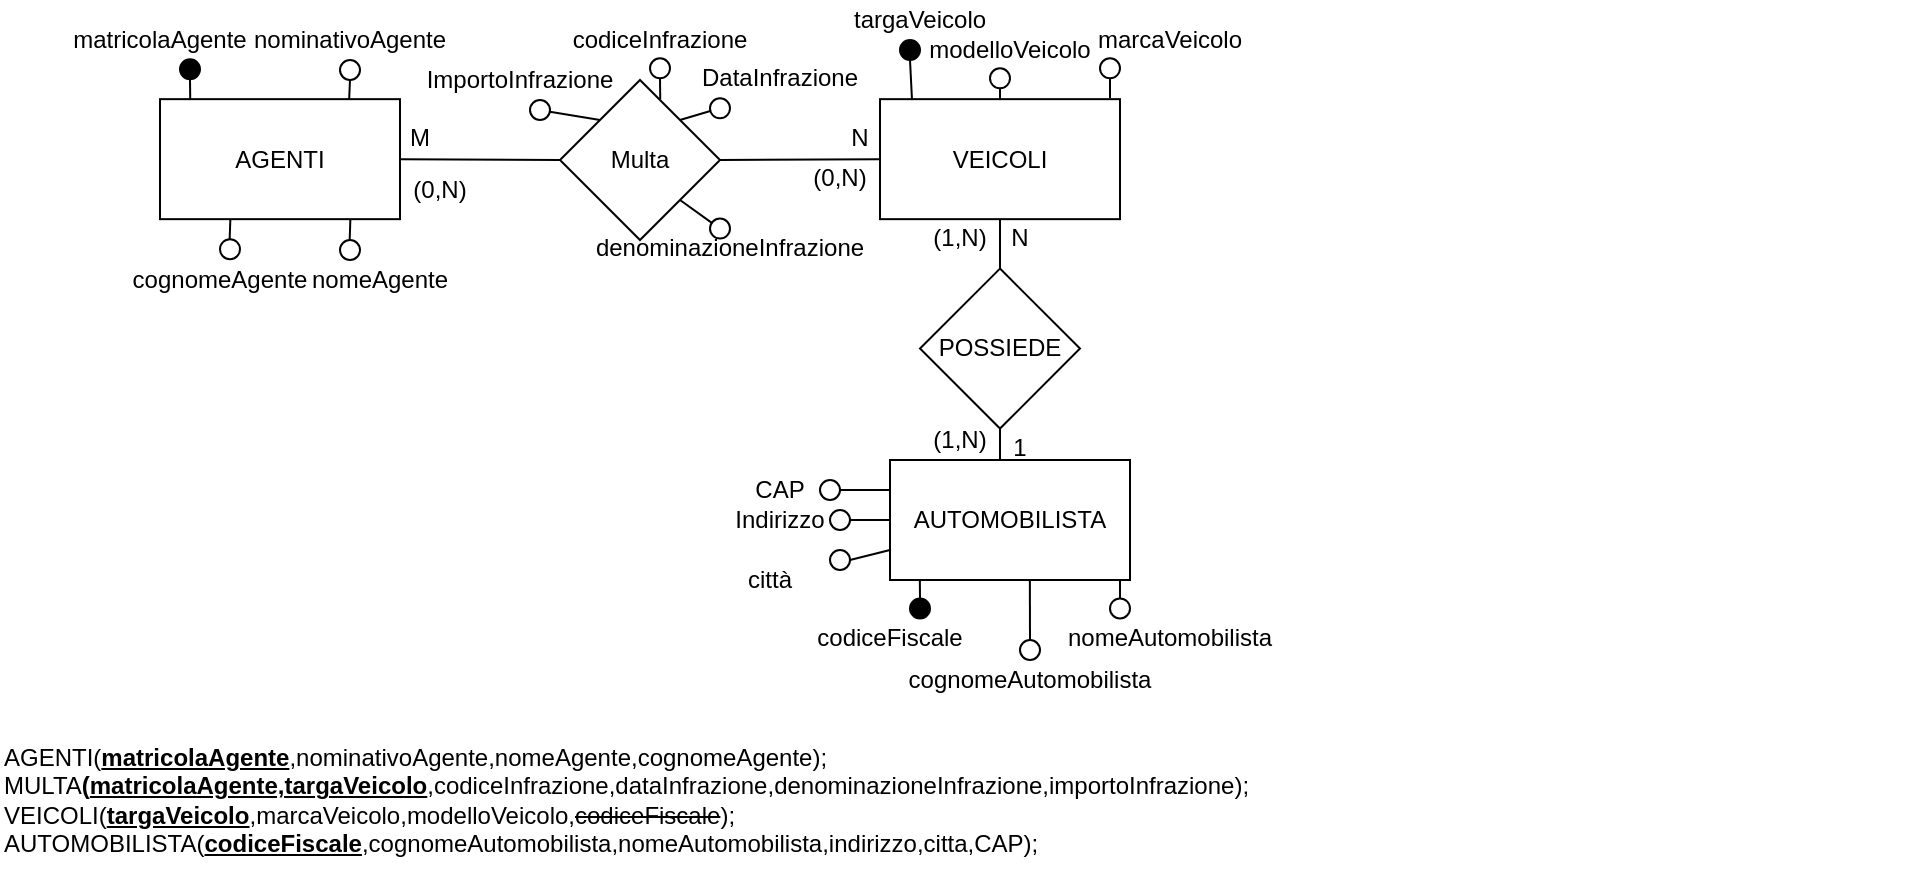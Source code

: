 <mxfile version="12.7.9" type="device"><diagram id="M8cZFjYXlRC9Rv22LBXB" name="Page-1"><mxGraphModel dx="1447" dy="775" grid="1" gridSize="10" guides="1" tooltips="1" connect="1" arrows="1" fold="1" page="1" pageScale="1" pageWidth="827" pageHeight="1169" math="0" shadow="0"><root><mxCell id="0"/><mxCell id="1" parent="0"/><mxCell id="ZjBq-88NB4M94-Q6URFz-88" value="&lt;div&gt;&lt;span&gt;AGENTI(&lt;/span&gt;&lt;u&gt;&lt;b&gt;matricolaAgente&lt;/b&gt;&lt;/u&gt;&lt;span&gt;,nominativoAgente,nomeAgente,cognomeAgente);&lt;/span&gt;&lt;/div&gt;&lt;div&gt;MULTA&lt;b&gt;(&lt;u&gt;matricolaAgente,targaVeicolo&lt;/u&gt;&lt;/b&gt;,codiceInfrazione,dataInfrazione,denominazioneInfrazione,importoInfrazione);&lt;/div&gt;&lt;div&gt;&lt;span&gt;VEICOLI(&lt;/span&gt;&lt;b&gt;&lt;u&gt;targaVeicolo&lt;/u&gt;&lt;/b&gt;&lt;span&gt;,marcaVeicolo,modelloVeicolo,&lt;/span&gt;&lt;strike&gt;codiceFiscale&lt;/strike&gt;&lt;span&gt;);&lt;/span&gt;&lt;br&gt;&lt;/div&gt;&lt;div&gt;AUTOMOBILISTA(&lt;b&gt;&lt;u&gt;codiceFiscale&lt;/u&gt;&lt;/b&gt;,cognomeAutomobilista,nomeAutomobilista&lt;span&gt;,indirizzo,citta,CAP&lt;/span&gt;&lt;span&gt;);&lt;/span&gt;&lt;/div&gt;" style="text;html=1;strokeColor=none;fillColor=none;align=left;verticalAlign=middle;whiteSpace=wrap;rounded=0;" parent="1" vertex="1"><mxGeometry x="20" y="400" width="960" height="80" as="geometry"/></mxCell><mxCell id="E23brRSejNQPg-JEigzh-1" value="AGENTI" style="rounded=0;whiteSpace=wrap;html=1;" vertex="1" parent="1"><mxGeometry x="100" y="89.58" width="120" height="60" as="geometry"/></mxCell><mxCell id="E23brRSejNQPg-JEigzh-2" value="" style="ellipse;whiteSpace=wrap;html=1;aspect=fixed;gradientColor=none;fillColor=#000000;" vertex="1" parent="1"><mxGeometry x="110" y="69.58" width="10" height="10" as="geometry"/></mxCell><mxCell id="E23brRSejNQPg-JEigzh-3" value="" style="endArrow=none;html=1;exitX=0.126;exitY=0.007;exitDx=0;exitDy=0;exitPerimeter=0;" edge="1" parent="1" source="E23brRSejNQPg-JEigzh-1" target="E23brRSejNQPg-JEigzh-2"><mxGeometry width="50" height="50" relative="1" as="geometry"><mxPoint x="80" y="70" as="sourcePoint"/><mxPoint x="130" y="20" as="targetPoint"/></mxGeometry></mxCell><mxCell id="E23brRSejNQPg-JEigzh-4" value="" style="ellipse;whiteSpace=wrap;html=1;aspect=fixed;" vertex="1" parent="1"><mxGeometry x="190" y="70" width="10" height="10" as="geometry"/></mxCell><mxCell id="E23brRSejNQPg-JEigzh-5" value="" style="endArrow=none;html=1;exitX=0.788;exitY=0.007;exitDx=0;exitDy=0;exitPerimeter=0;" edge="1" parent="1" source="E23brRSejNQPg-JEigzh-1" target="E23brRSejNQPg-JEigzh-4"><mxGeometry width="50" height="50" relative="1" as="geometry"><mxPoint x="95.12" y="90" as="sourcePoint"/><mxPoint x="200" y="19.58" as="targetPoint"/></mxGeometry></mxCell><mxCell id="E23brRSejNQPg-JEigzh-6" value="matricolaAgente" style="text;html=1;strokeColor=none;fillColor=none;align=center;verticalAlign=middle;whiteSpace=wrap;rounded=0;" vertex="1" parent="1"><mxGeometry x="80" y="50" width="40" height="20" as="geometry"/></mxCell><mxCell id="E23brRSejNQPg-JEigzh-7" value="nominativoAgente" style="text;html=1;strokeColor=none;fillColor=none;align=center;verticalAlign=middle;whiteSpace=wrap;rounded=0;" vertex="1" parent="1"><mxGeometry x="175" y="50" width="40" height="20" as="geometry"/></mxCell><mxCell id="E23brRSejNQPg-JEigzh-8" value="" style="ellipse;whiteSpace=wrap;html=1;aspect=fixed;" vertex="1" parent="1"><mxGeometry x="190" y="160" width="10" height="10" as="geometry"/></mxCell><mxCell id="E23brRSejNQPg-JEigzh-9" value="" style="endArrow=none;html=1;exitX=0.788;exitY=0.007;exitDx=0;exitDy=0;exitPerimeter=0;" edge="1" parent="1"><mxGeometry width="50" height="50" relative="1" as="geometry"><mxPoint x="194.83" y="160" as="sourcePoint"/><mxPoint x="195.177" y="149.999" as="targetPoint"/></mxGeometry></mxCell><mxCell id="E23brRSejNQPg-JEigzh-10" value="" style="ellipse;whiteSpace=wrap;html=1;aspect=fixed;" vertex="1" parent="1"><mxGeometry x="130" y="159.58" width="10" height="10" as="geometry"/></mxCell><mxCell id="E23brRSejNQPg-JEigzh-11" value="" style="endArrow=none;html=1;exitX=0.788;exitY=0.007;exitDx=0;exitDy=0;exitPerimeter=0;" edge="1" parent="1"><mxGeometry width="50" height="50" relative="1" as="geometry"><mxPoint x="134.83" y="159.58" as="sourcePoint"/><mxPoint x="135.177" y="149.579" as="targetPoint"/></mxGeometry></mxCell><mxCell id="E23brRSejNQPg-JEigzh-12" value="cognomeAgente" style="text;html=1;strokeColor=none;fillColor=none;align=center;verticalAlign=middle;whiteSpace=wrap;rounded=0;" vertex="1" parent="1"><mxGeometry x="110" y="169.58" width="40" height="20" as="geometry"/></mxCell><mxCell id="E23brRSejNQPg-JEigzh-13" value="nomeAgente" style="text;html=1;strokeColor=none;fillColor=none;align=center;verticalAlign=middle;whiteSpace=wrap;rounded=0;" vertex="1" parent="1"><mxGeometry x="190" y="169.58" width="40" height="20" as="geometry"/></mxCell><mxCell id="E23brRSejNQPg-JEigzh-15" value="VEICOLI" style="rounded=0;whiteSpace=wrap;html=1;" vertex="1" parent="1"><mxGeometry x="460" y="89.58" width="120" height="60" as="geometry"/></mxCell><mxCell id="E23brRSejNQPg-JEigzh-16" value="" style="ellipse;whiteSpace=wrap;html=1;aspect=fixed;fillColor=#000000;" vertex="1" parent="1"><mxGeometry x="470" y="60.0" width="10" height="10" as="geometry"/></mxCell><mxCell id="E23brRSejNQPg-JEigzh-17" value="" style="endArrow=none;html=1;" edge="1" parent="1"><mxGeometry width="50" height="50" relative="1" as="geometry"><mxPoint x="475" y="70" as="sourcePoint"/><mxPoint x="476" y="90" as="targetPoint"/><Array as="points"/></mxGeometry></mxCell><mxCell id="E23brRSejNQPg-JEigzh-18" value="" style="ellipse;whiteSpace=wrap;html=1;aspect=fixed;" vertex="1" parent="1"><mxGeometry x="515" y="74.16" width="10" height="10" as="geometry"/></mxCell><mxCell id="E23brRSejNQPg-JEigzh-19" value="" style="endArrow=none;html=1;exitX=0.5;exitY=1;exitDx=0;exitDy=0;entryX=0.5;entryY=0;entryDx=0;entryDy=0;" edge="1" parent="1" source="E23brRSejNQPg-JEigzh-18" target="E23brRSejNQPg-JEigzh-15"><mxGeometry width="50" height="50" relative="1" as="geometry"><mxPoint x="575" y="209.28" as="sourcePoint"/><mxPoint x="559.76" y="149.58" as="targetPoint"/></mxGeometry></mxCell><mxCell id="E23brRSejNQPg-JEigzh-20" value="" style="ellipse;whiteSpace=wrap;html=1;aspect=fixed;" vertex="1" parent="1"><mxGeometry x="570" y="69.16" width="10" height="10" as="geometry"/></mxCell><mxCell id="E23brRSejNQPg-JEigzh-21" value="" style="endArrow=none;html=1;exitX=0.5;exitY=1;exitDx=0;exitDy=0;" edge="1" parent="1" source="E23brRSejNQPg-JEigzh-20"><mxGeometry width="50" height="50" relative="1" as="geometry"><mxPoint x="545" y="209.28" as="sourcePoint"/><mxPoint x="575" y="89" as="targetPoint"/></mxGeometry></mxCell><mxCell id="E23brRSejNQPg-JEigzh-22" value="targaVeicolo" style="text;html=1;strokeColor=none;fillColor=none;align=center;verticalAlign=middle;whiteSpace=wrap;rounded=0;" vertex="1" parent="1"><mxGeometry x="460" y="40" width="40" height="20" as="geometry"/></mxCell><mxCell id="E23brRSejNQPg-JEigzh-23" value="marcaVeicolo" style="text;html=1;strokeColor=none;fillColor=none;align=center;verticalAlign=middle;whiteSpace=wrap;rounded=0;" vertex="1" parent="1"><mxGeometry x="585" y="50.0" width="40" height="20" as="geometry"/></mxCell><mxCell id="E23brRSejNQPg-JEigzh-24" value="modelloVeicolo" style="text;html=1;strokeColor=none;fillColor=none;align=center;verticalAlign=middle;whiteSpace=wrap;rounded=0;" vertex="1" parent="1"><mxGeometry x="505" y="54.58" width="40" height="20" as="geometry"/></mxCell><mxCell id="E23brRSejNQPg-JEigzh-25" value="Multa" style="rhombus;whiteSpace=wrap;html=1;" vertex="1" parent="1"><mxGeometry x="300" y="80" width="80" height="80" as="geometry"/></mxCell><mxCell id="E23brRSejNQPg-JEigzh-26" value="" style="endArrow=none;html=1;exitX=1;exitY=0.5;exitDx=0;exitDy=0;entryX=0;entryY=0.5;entryDx=0;entryDy=0;" edge="1" parent="1" source="E23brRSejNQPg-JEigzh-1" target="E23brRSejNQPg-JEigzh-25"><mxGeometry width="50" height="50" relative="1" as="geometry"><mxPoint x="250" y="130" as="sourcePoint"/><mxPoint x="300" y="80" as="targetPoint"/></mxGeometry></mxCell><mxCell id="E23brRSejNQPg-JEigzh-27" value="" style="endArrow=none;html=1;exitX=1;exitY=0.5;exitDx=0;exitDy=0;entryX=0;entryY=0.5;entryDx=0;entryDy=0;" edge="1" parent="1" source="E23brRSejNQPg-JEigzh-25" target="E23brRSejNQPg-JEigzh-15"><mxGeometry width="50" height="50" relative="1" as="geometry"><mxPoint x="400" y="150" as="sourcePoint"/><mxPoint x="450" y="100" as="targetPoint"/></mxGeometry></mxCell><mxCell id="E23brRSejNQPg-JEigzh-28" value="" style="ellipse;whiteSpace=wrap;html=1;aspect=fixed;fillColor=none;" vertex="1" parent="1"><mxGeometry x="345" y="69.16" width="10" height="10" as="geometry"/></mxCell><mxCell id="E23brRSejNQPg-JEigzh-29" value="" style="endArrow=none;html=1;exitX=0.126;exitY=0.007;exitDx=0;exitDy=0;exitPerimeter=0;" edge="1" parent="1" target="E23brRSejNQPg-JEigzh-28"><mxGeometry width="50" height="50" relative="1" as="geometry"><mxPoint x="350.12" y="89.58" as="sourcePoint"/><mxPoint x="455" y="19.16" as="targetPoint"/></mxGeometry></mxCell><mxCell id="E23brRSejNQPg-JEigzh-30" value="codiceInfrazione" style="text;html=1;strokeColor=none;fillColor=none;align=center;verticalAlign=middle;whiteSpace=wrap;rounded=0;" vertex="1" parent="1"><mxGeometry x="330" y="50" width="40" height="20" as="geometry"/></mxCell><mxCell id="E23brRSejNQPg-JEigzh-31" value="" style="ellipse;whiteSpace=wrap;html=1;aspect=fixed;" vertex="1" parent="1"><mxGeometry x="375" y="89.16" width="10" height="10" as="geometry"/></mxCell><mxCell id="E23brRSejNQPg-JEigzh-32" value="" style="endArrow=none;html=1;exitX=1;exitY=0;exitDx=0;exitDy=0;" edge="1" parent="1" target="E23brRSejNQPg-JEigzh-31" source="E23brRSejNQPg-JEigzh-25"><mxGeometry width="50" height="50" relative="1" as="geometry"><mxPoint x="295.12" y="202.08" as="sourcePoint"/><mxPoint x="400" y="131.66" as="targetPoint"/></mxGeometry></mxCell><mxCell id="E23brRSejNQPg-JEigzh-33" value="" style="ellipse;whiteSpace=wrap;html=1;aspect=fixed;" vertex="1" parent="1"><mxGeometry x="375" y="149.28" width="10" height="10" as="geometry"/></mxCell><mxCell id="E23brRSejNQPg-JEigzh-34" value="" style="endArrow=none;html=1;exitX=1;exitY=1;exitDx=0;exitDy=0;" edge="1" parent="1" target="E23brRSejNQPg-JEigzh-33" source="E23brRSejNQPg-JEigzh-25"><mxGeometry width="50" height="50" relative="1" as="geometry"><mxPoint x="325.12" y="202.08" as="sourcePoint"/><mxPoint x="430" y="131.66" as="targetPoint"/></mxGeometry></mxCell><mxCell id="E23brRSejNQPg-JEigzh-35" value="" style="ellipse;whiteSpace=wrap;html=1;aspect=fixed;" vertex="1" parent="1"><mxGeometry x="285" y="90" width="10" height="10" as="geometry"/></mxCell><mxCell id="E23brRSejNQPg-JEigzh-36" value="" style="endArrow=none;html=1;exitX=0;exitY=0;exitDx=0;exitDy=0;" edge="1" parent="1" target="E23brRSejNQPg-JEigzh-35" source="E23brRSejNQPg-JEigzh-25"><mxGeometry width="50" height="50" relative="1" as="geometry"><mxPoint x="365" y="217.08" as="sourcePoint"/><mxPoint x="465" y="131.66" as="targetPoint"/></mxGeometry></mxCell><mxCell id="E23brRSejNQPg-JEigzh-37" value="DataInfrazione" style="text;html=1;strokeColor=none;fillColor=none;align=center;verticalAlign=middle;whiteSpace=wrap;rounded=0;" vertex="1" parent="1"><mxGeometry x="390" y="69.16" width="40" height="20" as="geometry"/></mxCell><mxCell id="E23brRSejNQPg-JEigzh-38" value="denominazioneInfrazione" style="text;html=1;strokeColor=none;fillColor=none;align=center;verticalAlign=middle;whiteSpace=wrap;rounded=0;" vertex="1" parent="1"><mxGeometry x="365" y="154.28" width="40" height="20" as="geometry"/></mxCell><mxCell id="E23brRSejNQPg-JEigzh-39" value="ImportoInfrazione" style="text;html=1;strokeColor=none;fillColor=none;align=center;verticalAlign=middle;whiteSpace=wrap;rounded=0;" vertex="1" parent="1"><mxGeometry x="260" y="70" width="40" height="20" as="geometry"/></mxCell><mxCell id="E23brRSejNQPg-JEigzh-42" value="POSSIEDE" style="rhombus;whiteSpace=wrap;html=1;" vertex="1" parent="1"><mxGeometry x="480" y="174.28" width="80" height="80" as="geometry"/></mxCell><mxCell id="E23brRSejNQPg-JEigzh-43" value="" style="endArrow=none;html=1;exitX=0.5;exitY=0;exitDx=0;exitDy=0;entryX=0.5;entryY=1;entryDx=0;entryDy=0;" edge="1" parent="1" source="E23brRSejNQPg-JEigzh-42" target="E23brRSejNQPg-JEigzh-15"><mxGeometry width="50" height="50" relative="1" as="geometry"><mxPoint x="510" y="220" as="sourcePoint"/><mxPoint x="560" y="170" as="targetPoint"/></mxGeometry></mxCell><mxCell id="E23brRSejNQPg-JEigzh-44" value="" style="endArrow=none;html=1;exitX=0.5;exitY=0;exitDx=0;exitDy=0;entryX=0.5;entryY=1;entryDx=0;entryDy=0;" edge="1" parent="1"><mxGeometry width="50" height="50" relative="1" as="geometry"><mxPoint x="520" y="278.98" as="sourcePoint"/><mxPoint x="520" y="254.28" as="targetPoint"/></mxGeometry></mxCell><mxCell id="E23brRSejNQPg-JEigzh-45" value="AUTOMOBILISTA" style="rounded=0;whiteSpace=wrap;html=1;" vertex="1" parent="1"><mxGeometry x="465" y="270" width="120" height="60" as="geometry"/></mxCell><mxCell id="E23brRSejNQPg-JEigzh-46" value="" style="ellipse;whiteSpace=wrap;html=1;aspect=fixed;fillColor=#000000;" vertex="1" parent="1"><mxGeometry x="475" y="339.22" width="10" height="10" as="geometry"/></mxCell><mxCell id="E23brRSejNQPg-JEigzh-47" value="" style="endArrow=none;html=1;exitX=0.291;exitY=1.008;exitDx=0;exitDy=0;entryX=0.5;entryY=0;entryDx=0;entryDy=0;exitPerimeter=0;" edge="1" parent="1" target="E23brRSejNQPg-JEigzh-46"><mxGeometry width="50" height="50" relative="1" as="geometry"><mxPoint x="479.92" y="330" as="sourcePoint"/><mxPoint x="475" y="339.52" as="targetPoint"/></mxGeometry></mxCell><mxCell id="E23brRSejNQPg-JEigzh-48" value="" style="ellipse;whiteSpace=wrap;html=1;aspect=fixed;fillColor=#ffffff;" vertex="1" parent="1"><mxGeometry x="575" y="339.22" width="10" height="10" as="geometry"/></mxCell><mxCell id="E23brRSejNQPg-JEigzh-49" value="" style="endArrow=none;html=1;entryX=0.5;entryY=0;entryDx=0;entryDy=0;" edge="1" parent="1" target="E23brRSejNQPg-JEigzh-48"><mxGeometry width="50" height="50" relative="1" as="geometry"><mxPoint x="580" y="330" as="sourcePoint"/><mxPoint x="565" y="339.52" as="targetPoint"/></mxGeometry></mxCell><mxCell id="E23brRSejNQPg-JEigzh-50" value="codiceFiscale" style="text;html=1;strokeColor=none;fillColor=none;align=center;verticalAlign=middle;whiteSpace=wrap;rounded=0;" vertex="1" parent="1"><mxGeometry x="445" y="349.22" width="40" height="20" as="geometry"/></mxCell><mxCell id="E23brRSejNQPg-JEigzh-51" value="cognomeAutomobilista" style="text;html=1;strokeColor=none;fillColor=none;align=center;verticalAlign=middle;whiteSpace=wrap;rounded=0;" vertex="1" parent="1"><mxGeometry x="515" y="370" width="40" height="20" as="geometry"/></mxCell><mxCell id="E23brRSejNQPg-JEigzh-52" value="nomeAutomobilista" style="text;html=1;strokeColor=none;fillColor=none;align=center;verticalAlign=middle;whiteSpace=wrap;rounded=0;" vertex="1" parent="1"><mxGeometry x="585" y="349.22" width="40" height="20" as="geometry"/></mxCell><mxCell id="E23brRSejNQPg-JEigzh-53" value="" style="ellipse;whiteSpace=wrap;html=1;aspect=fixed;fillColor=#ffffff;" vertex="1" parent="1"><mxGeometry x="435" y="295" width="10" height="10" as="geometry"/></mxCell><mxCell id="E23brRSejNQPg-JEigzh-54" value="" style="endArrow=none;html=1;entryX=1;entryY=0.5;entryDx=0;entryDy=0;exitX=0;exitY=0.5;exitDx=0;exitDy=0;" edge="1" parent="1" target="E23brRSejNQPg-JEigzh-53" source="E23brRSejNQPg-JEigzh-45"><mxGeometry width="50" height="50" relative="1" as="geometry"><mxPoint x="480" y="270" as="sourcePoint"/><mxPoint x="475" y="249.52" as="targetPoint"/></mxGeometry></mxCell><mxCell id="E23brRSejNQPg-JEigzh-55" value="Indirizzo" style="text;html=1;strokeColor=none;fillColor=none;align=center;verticalAlign=middle;whiteSpace=wrap;rounded=0;" vertex="1" parent="1"><mxGeometry x="390" y="290" width="40" height="20" as="geometry"/></mxCell><mxCell id="E23brRSejNQPg-JEigzh-56" value="" style="ellipse;whiteSpace=wrap;html=1;aspect=fixed;fillColor=#ffffff;" vertex="1" parent="1"><mxGeometry x="435" y="315" width="10" height="10" as="geometry"/></mxCell><mxCell id="E23brRSejNQPg-JEigzh-57" value="" style="endArrow=none;html=1;entryX=1;entryY=0.5;entryDx=0;entryDy=0;exitX=0;exitY=0.75;exitDx=0;exitDy=0;" edge="1" parent="1" target="E23brRSejNQPg-JEigzh-56" source="E23brRSejNQPg-JEigzh-45"><mxGeometry width="50" height="50" relative="1" as="geometry"><mxPoint x="525" y="269.78" as="sourcePoint"/><mxPoint x="520" y="249.3" as="targetPoint"/></mxGeometry></mxCell><mxCell id="E23brRSejNQPg-JEigzh-58" value="città" style="text;html=1;strokeColor=none;fillColor=none;align=center;verticalAlign=middle;whiteSpace=wrap;rounded=0;" vertex="1" parent="1"><mxGeometry x="385" y="320" width="40" height="20" as="geometry"/></mxCell><mxCell id="E23brRSejNQPg-JEigzh-59" value="" style="ellipse;whiteSpace=wrap;html=1;aspect=fixed;fillColor=#ffffff;" vertex="1" parent="1"><mxGeometry x="430" y="280" width="10" height="10" as="geometry"/></mxCell><mxCell id="E23brRSejNQPg-JEigzh-60" value="" style="endArrow=none;html=1;entryX=1;entryY=0.5;entryDx=0;entryDy=0;exitX=0;exitY=0.25;exitDx=0;exitDy=0;" edge="1" parent="1" target="E23brRSejNQPg-JEigzh-59" source="E23brRSejNQPg-JEigzh-45"><mxGeometry width="50" height="50" relative="1" as="geometry"><mxPoint x="570" y="269.78" as="sourcePoint"/><mxPoint x="565" y="249.3" as="targetPoint"/></mxGeometry></mxCell><mxCell id="E23brRSejNQPg-JEigzh-61" value="CAP" style="text;html=1;strokeColor=none;fillColor=none;align=center;verticalAlign=middle;whiteSpace=wrap;rounded=0;" vertex="1" parent="1"><mxGeometry x="390" y="275" width="40" height="20" as="geometry"/></mxCell><mxCell id="E23brRSejNQPg-JEigzh-62" value="" style="endArrow=none;html=1;exitX=0.291;exitY=1.008;exitDx=0;exitDy=0;entryX=0.5;entryY=0;entryDx=0;entryDy=0;exitPerimeter=0;" edge="1" parent="1" target="E23brRSejNQPg-JEigzh-63"><mxGeometry width="50" height="50" relative="1" as="geometry"><mxPoint x="534.92" y="330" as="sourcePoint"/><mxPoint x="530" y="339.52" as="targetPoint"/></mxGeometry></mxCell><mxCell id="E23brRSejNQPg-JEigzh-63" value="" style="ellipse;whiteSpace=wrap;html=1;aspect=fixed;fillColor=#ffffff;" vertex="1" parent="1"><mxGeometry x="530" y="360" width="10" height="10" as="geometry"/></mxCell><mxCell id="E23brRSejNQPg-JEigzh-65" value="M" style="text;html=1;strokeColor=none;fillColor=none;align=center;verticalAlign=middle;whiteSpace=wrap;rounded=0;" vertex="1" parent="1"><mxGeometry x="220" y="99" width="20" height="20" as="geometry"/></mxCell><mxCell id="E23brRSejNQPg-JEigzh-66" value="N" style="text;html=1;strokeColor=none;fillColor=none;align=center;verticalAlign=middle;whiteSpace=wrap;rounded=0;" vertex="1" parent="1"><mxGeometry x="440" y="99" width="20" height="20" as="geometry"/></mxCell><mxCell id="E23brRSejNQPg-JEigzh-67" value="N&lt;span style=&quot;color: rgba(0 , 0 , 0 , 0) ; font-family: monospace ; font-size: 0px ; white-space: nowrap&quot;&gt;%3CmxGraphModel%3E%3Croot%3E%3CmxCell%20id%3D%220%22%2F%3E%3CmxCell%20id%3D%221%22%20parent%3D%220%22%2F%3E%3CmxCell%20id%3D%222%22%20value%3D%22M%22%20style%3D%22text%3Bhtml%3D1%3BstrokeColor%3Dnone%3BfillColor%3Dnone%3Balign%3Dcenter%3BverticalAlign%3Dmiddle%3BwhiteSpace%3Dwrap%3Brounded%3D0%3B%22%20vertex%3D%221%22%20parent%3D%221%22%3E%3CmxGeometry%20x%3D%22200%22%20y%3D%22649%22%20width%3D%2220%22%20height%3D%2220%22%20as%3D%22geometry%22%2F%3E%3C%2FmxCell%3E%3C%2Froot%3E%3C%2FmxGraphModel%3E&lt;/span&gt;" style="text;html=1;strokeColor=none;fillColor=none;align=center;verticalAlign=middle;whiteSpace=wrap;rounded=0;" vertex="1" parent="1"><mxGeometry x="520" y="149.28" width="20" height="20" as="geometry"/></mxCell><mxCell id="E23brRSejNQPg-JEigzh-68" value="1" style="text;html=1;strokeColor=none;fillColor=none;align=center;verticalAlign=middle;whiteSpace=wrap;rounded=0;" vertex="1" parent="1"><mxGeometry x="520" y="254.28" width="20" height="20" as="geometry"/></mxCell><mxCell id="E23brRSejNQPg-JEigzh-69" value="(0,N)" style="text;html=1;strokeColor=none;fillColor=none;align=center;verticalAlign=middle;whiteSpace=wrap;rounded=0;" vertex="1" parent="1"><mxGeometry x="220" y="125" width="40" height="20" as="geometry"/></mxCell><mxCell id="E23brRSejNQPg-JEigzh-70" value="(0,N)" style="text;html=1;strokeColor=none;fillColor=none;align=center;verticalAlign=middle;whiteSpace=wrap;rounded=0;" vertex="1" parent="1"><mxGeometry x="420" y="119" width="40" height="20" as="geometry"/></mxCell><mxCell id="E23brRSejNQPg-JEigzh-71" value="(1,N)" style="text;html=1;strokeColor=none;fillColor=none;align=center;verticalAlign=middle;whiteSpace=wrap;rounded=0;" vertex="1" parent="1"><mxGeometry x="480" y="149.28" width="40" height="20" as="geometry"/></mxCell><mxCell id="E23brRSejNQPg-JEigzh-72" value="(1,N)" style="text;html=1;strokeColor=none;fillColor=none;align=center;verticalAlign=middle;whiteSpace=wrap;rounded=0;" vertex="1" parent="1"><mxGeometry x="480" y="250" width="40" height="20" as="geometry"/></mxCell></root></mxGraphModel></diagram></mxfile>